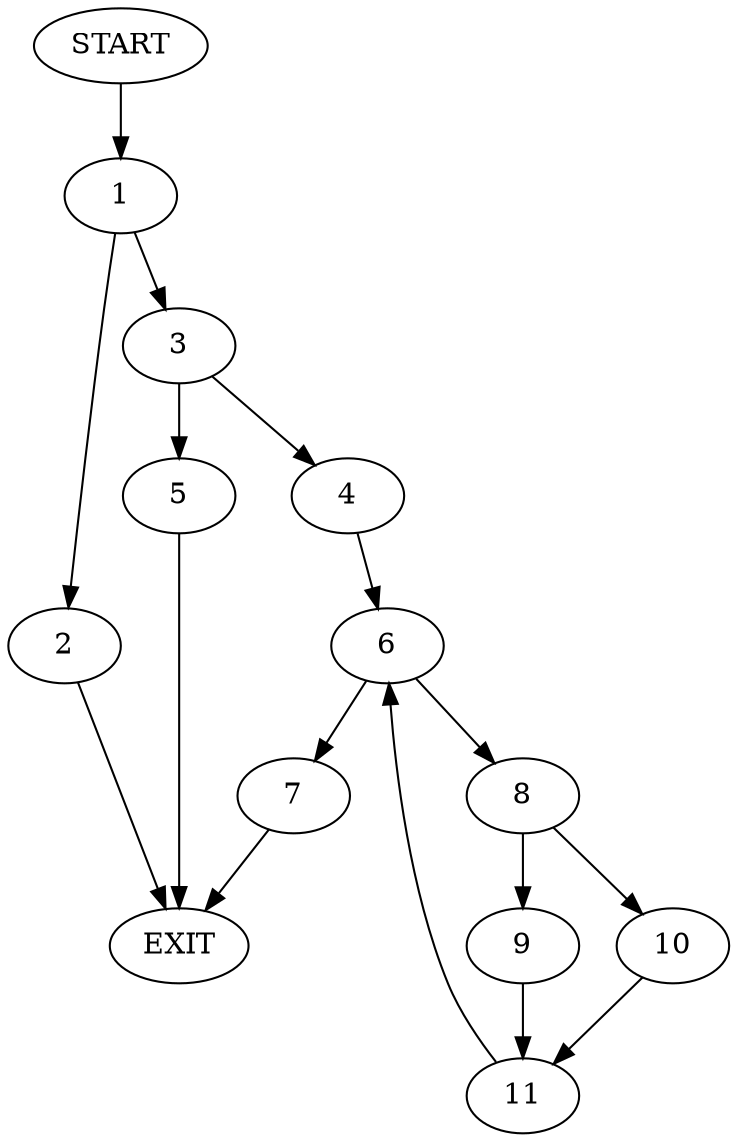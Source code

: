 digraph {
0 [label="START"]
12 [label="EXIT"]
0 -> 1
1 -> 2
1 -> 3
2 -> 12
3 -> 4
3 -> 5
5 -> 12
4 -> 6
6 -> 7
6 -> 8
8 -> 9
8 -> 10
7 -> 12
9 -> 11
10 -> 11
11 -> 6
}
